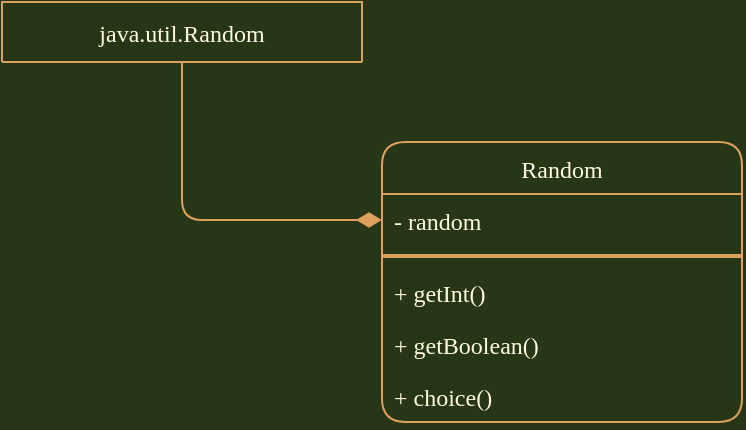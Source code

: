 <mxfile>
    <diagram id="zRiZhJNBTAvJ8HZTbkJA" name="Page-1">
        <mxGraphModel dx="574" dy="790" grid="1" gridSize="10" guides="1" tooltips="1" connect="1" arrows="1" fold="1" page="1" pageScale="1" pageWidth="1169" pageHeight="827" background="#283618" math="0" shadow="0">
            <root>
                <mxCell id="0"/>
                <mxCell id="1" parent="0"/>
                <mxCell id="14" value="Random" style="swimlane;fontStyle=0;childLayout=stackLayout;horizontal=1;startSize=26;fillColor=none;horizontalStack=0;resizeParent=1;resizeParentMax=0;resizeLast=0;collapsible=1;marginBottom=0;strokeColor=#DDA15E;fontColor=#FEFAE0;fontFamily=Lucida Console;align=center;rounded=1;" parent="1" vertex="1">
                    <mxGeometry x="980" y="80" width="180" height="140" as="geometry"/>
                </mxCell>
                <mxCell id="15" value="- random" style="text;strokeColor=none;fillColor=none;align=left;verticalAlign=top;spacingLeft=4;spacingRight=4;overflow=hidden;rotatable=0;points=[[0,0.5],[1,0.5]];portConstraint=eastwest;fontColor=#FEFAE0;fontFamily=Lucida Console;rounded=1;" parent="14" vertex="1">
                    <mxGeometry y="26" width="180" height="26" as="geometry"/>
                </mxCell>
                <mxCell id="29" value="" style="line;strokeWidth=2;html=1;shadow=0;glass=0;sketch=0;fontFamily=Comic Sans MS;fontColor=#FEFAE0;fillColor=none;align=center;strokeColor=#DDA15E;rounded=1;labelBackgroundColor=#283618;" parent="14" vertex="1">
                    <mxGeometry y="52" width="180" height="10" as="geometry"/>
                </mxCell>
                <mxCell id="152" value="+ getInt()" style="text;strokeColor=none;fillColor=none;align=left;verticalAlign=top;spacingLeft=4;spacingRight=4;overflow=hidden;rotatable=0;points=[[0,0.5],[1,0.5]];portConstraint=eastwest;fontColor=#FEFAE0;fontFamily=Lucida Console;rounded=1;" vertex="1" parent="14">
                    <mxGeometry y="62" width="180" height="26" as="geometry"/>
                </mxCell>
                <mxCell id="16" value="+ getBoolean()" style="text;strokeColor=none;fillColor=none;align=left;verticalAlign=top;spacingLeft=4;spacingRight=4;overflow=hidden;rotatable=0;points=[[0,0.5],[1,0.5]];portConstraint=eastwest;fontColor=#FEFAE0;fontFamily=Lucida Console;rounded=1;" parent="14" vertex="1">
                    <mxGeometry y="88" width="180" height="26" as="geometry"/>
                </mxCell>
                <mxCell id="22" value="+ choice()" style="text;strokeColor=none;fillColor=none;align=left;verticalAlign=top;spacingLeft=4;spacingRight=4;overflow=hidden;rotatable=0;points=[[0,0.5],[1,0.5]];portConstraint=eastwest;fontColor=#FEFAE0;fontFamily=Lucida Console;rounded=1;" parent="14" vertex="1">
                    <mxGeometry y="114" width="180" height="26" as="geometry"/>
                </mxCell>
                <mxCell id="151" style="edgeStyle=orthogonalEdgeStyle;orthogonalLoop=1;jettySize=auto;html=1;entryX=0;entryY=0.5;entryDx=0;entryDy=0;strokeColor=#DDA15E;fontColor=#FEFAE0;endArrow=diamondThin;endFill=1;jumpSize=6;endSize=10;labelBackgroundColor=#283618;" parent="1" source="150" target="15" edge="1">
                    <mxGeometry relative="1" as="geometry"/>
                </mxCell>
                <mxCell id="150" value="java.util.Random" style="swimlane;fontStyle=0;childLayout=stackLayout;horizontal=1;startSize=30;fillColor=none;horizontalStack=0;resizeParent=1;resizeParentMax=0;resizeLast=0;collapsible=1;marginBottom=0;strokeColor=#DDA15E;fontColor=#FEFAE0;fontFamily=Lucida Console;align=center;arcSize=0;rounded=1;" parent="1" vertex="1">
                    <mxGeometry x="790" y="10" width="180" height="30" as="geometry"/>
                </mxCell>
            </root>
        </mxGraphModel>
    </diagram>
</mxfile>